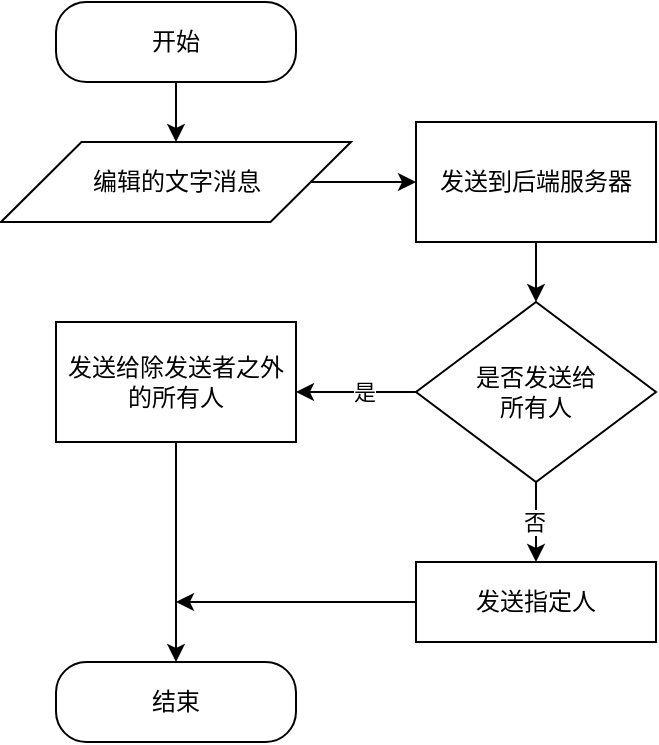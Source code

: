 <mxfile version="17.4.5" type="github">
  <diagram id="C5RBs43oDa-KdzZeNtuy" name="Page-1">
    <mxGraphModel dx="1422" dy="698" grid="1" gridSize="10" guides="1" tooltips="1" connect="1" arrows="1" fold="1" page="1" pageScale="1" pageWidth="827" pageHeight="1169" math="0" shadow="0">
      <root>
        <mxCell id="WIyWlLk6GJQsqaUBKTNV-0" />
        <mxCell id="WIyWlLk6GJQsqaUBKTNV-1" parent="WIyWlLk6GJQsqaUBKTNV-0" />
        <mxCell id="aN0HAKZT7_u-cwa_-y7R-6" style="edgeStyle=orthogonalEdgeStyle;rounded=0;orthogonalLoop=1;jettySize=auto;html=1;entryX=0.5;entryY=0;entryDx=0;entryDy=0;" parent="WIyWlLk6GJQsqaUBKTNV-1" target="aN0HAKZT7_u-cwa_-y7R-0" edge="1">
          <mxGeometry relative="1" as="geometry">
            <mxPoint x="220" y="170" as="targetPoint" />
            <mxPoint x="220" y="150" as="sourcePoint" />
          </mxGeometry>
        </mxCell>
        <mxCell id="WIyWlLk6GJQsqaUBKTNV-11" value="结束" style="rounded=1;whiteSpace=wrap;html=1;fontSize=12;glass=0;strokeWidth=1;shadow=0;arcSize=38;" parent="WIyWlLk6GJQsqaUBKTNV-1" vertex="1">
          <mxGeometry x="160" y="440" width="120" height="40" as="geometry" />
        </mxCell>
        <mxCell id="Vqb6RfswC_d7fsobhEjI-1" value="" style="edgeStyle=orthogonalEdgeStyle;rounded=0;orthogonalLoop=1;jettySize=auto;html=1;" edge="1" parent="WIyWlLk6GJQsqaUBKTNV-1" source="aN0HAKZT7_u-cwa_-y7R-0" target="Vqb6RfswC_d7fsobhEjI-0">
          <mxGeometry relative="1" as="geometry" />
        </mxCell>
        <mxCell id="aN0HAKZT7_u-cwa_-y7R-0" value="编辑的文字消息" style="shape=parallelogram;html=1;strokeWidth=1;perimeter=parallelogramPerimeter;whiteSpace=wrap;rounded=1;arcSize=0;size=0.23;" parent="WIyWlLk6GJQsqaUBKTNV-1" vertex="1">
          <mxGeometry x="132.5" y="180" width="175" height="40" as="geometry" />
        </mxCell>
        <mxCell id="JZTR_e5X0-ycpCvXNEsE-15" style="edgeStyle=orthogonalEdgeStyle;rounded=0;orthogonalLoop=1;jettySize=auto;html=1;exitX=0.5;exitY=1;exitDx=0;exitDy=0;entryX=0.5;entryY=0;entryDx=0;entryDy=0;" parent="WIyWlLk6GJQsqaUBKTNV-1" source="Vqb6RfswC_d7fsobhEjI-4" target="WIyWlLk6GJQsqaUBKTNV-11" edge="1">
          <mxGeometry relative="1" as="geometry">
            <mxPoint x="220" y="420" as="sourcePoint" />
          </mxGeometry>
        </mxCell>
        <mxCell id="JZTR_e5X0-ycpCvXNEsE-13" value="开始" style="rounded=1;whiteSpace=wrap;html=1;fontSize=12;glass=0;strokeWidth=1;shadow=0;arcSize=38;" parent="WIyWlLk6GJQsqaUBKTNV-1" vertex="1">
          <mxGeometry x="160" y="110" width="120" height="40" as="geometry" />
        </mxCell>
        <mxCell id="Vqb6RfswC_d7fsobhEjI-3" value="" style="edgeStyle=orthogonalEdgeStyle;rounded=0;orthogonalLoop=1;jettySize=auto;html=1;" edge="1" parent="WIyWlLk6GJQsqaUBKTNV-1" source="Vqb6RfswC_d7fsobhEjI-0" target="Vqb6RfswC_d7fsobhEjI-2">
          <mxGeometry relative="1" as="geometry" />
        </mxCell>
        <mxCell id="Vqb6RfswC_d7fsobhEjI-0" value="发送到后端服务器" style="whiteSpace=wrap;html=1;strokeWidth=1;rounded=1;arcSize=0;" vertex="1" parent="WIyWlLk6GJQsqaUBKTNV-1">
          <mxGeometry x="340" y="170" width="120" height="60" as="geometry" />
        </mxCell>
        <mxCell id="Vqb6RfswC_d7fsobhEjI-5" value="" style="edgeStyle=orthogonalEdgeStyle;rounded=0;orthogonalLoop=1;jettySize=auto;html=1;" edge="1" parent="WIyWlLk6GJQsqaUBKTNV-1" source="Vqb6RfswC_d7fsobhEjI-2" target="Vqb6RfswC_d7fsobhEjI-4">
          <mxGeometry relative="1" as="geometry">
            <Array as="points">
              <mxPoint x="310" y="305" />
              <mxPoint x="310" y="305" />
            </Array>
          </mxGeometry>
        </mxCell>
        <mxCell id="Vqb6RfswC_d7fsobhEjI-6" value="是" style="edgeLabel;html=1;align=center;verticalAlign=middle;resizable=0;points=[];" vertex="1" connectable="0" parent="Vqb6RfswC_d7fsobhEjI-5">
          <mxGeometry x="-0.131" relative="1" as="geometry">
            <mxPoint as="offset" />
          </mxGeometry>
        </mxCell>
        <mxCell id="Vqb6RfswC_d7fsobhEjI-8" value="" style="edgeStyle=orthogonalEdgeStyle;rounded=0;orthogonalLoop=1;jettySize=auto;html=1;" edge="1" parent="WIyWlLk6GJQsqaUBKTNV-1" source="Vqb6RfswC_d7fsobhEjI-2" target="Vqb6RfswC_d7fsobhEjI-7">
          <mxGeometry relative="1" as="geometry" />
        </mxCell>
        <mxCell id="Vqb6RfswC_d7fsobhEjI-9" value="否" style="edgeLabel;html=1;align=center;verticalAlign=middle;resizable=0;points=[];" vertex="1" connectable="0" parent="Vqb6RfswC_d7fsobhEjI-8">
          <mxGeometry x="-0.305" y="-1" relative="1" as="geometry">
            <mxPoint y="6" as="offset" />
          </mxGeometry>
        </mxCell>
        <mxCell id="Vqb6RfswC_d7fsobhEjI-2" value="是否发送给&lt;br&gt;所有人" style="rhombus;whiteSpace=wrap;html=1;strokeWidth=1;rounded=1;arcSize=0;" vertex="1" parent="WIyWlLk6GJQsqaUBKTNV-1">
          <mxGeometry x="340" y="260" width="120" height="90" as="geometry" />
        </mxCell>
        <mxCell id="Vqb6RfswC_d7fsobhEjI-4" value="发送给除发送者之外的所有人" style="whiteSpace=wrap;html=1;strokeWidth=1;rounded=1;arcSize=0;" vertex="1" parent="WIyWlLk6GJQsqaUBKTNV-1">
          <mxGeometry x="160" y="270" width="120" height="60" as="geometry" />
        </mxCell>
        <mxCell id="Vqb6RfswC_d7fsobhEjI-11" style="edgeStyle=orthogonalEdgeStyle;rounded=0;orthogonalLoop=1;jettySize=auto;html=1;exitX=0;exitY=0.5;exitDx=0;exitDy=0;" edge="1" parent="WIyWlLk6GJQsqaUBKTNV-1" source="Vqb6RfswC_d7fsobhEjI-7">
          <mxGeometry relative="1" as="geometry">
            <mxPoint x="220" y="410" as="targetPoint" />
          </mxGeometry>
        </mxCell>
        <mxCell id="Vqb6RfswC_d7fsobhEjI-7" value="发送指定人" style="whiteSpace=wrap;html=1;strokeWidth=1;rounded=1;arcSize=0;" vertex="1" parent="WIyWlLk6GJQsqaUBKTNV-1">
          <mxGeometry x="340" y="390" width="120" height="40" as="geometry" />
        </mxCell>
      </root>
    </mxGraphModel>
  </diagram>
</mxfile>
